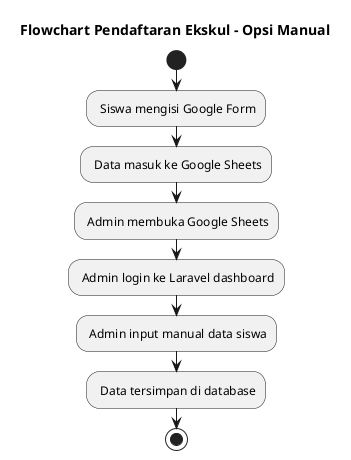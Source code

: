 @startuml
title Flowchart Pendaftaran Ekskul - Opsi Manual

start
: Siswa mengisi Google Form;
: Data masuk ke Google Sheets;
: Admin membuka Google Sheets;
: Admin login ke Laravel dashboard;
: Admin input manual data siswa;
: Data tersimpan di database;
stop

@enduml
